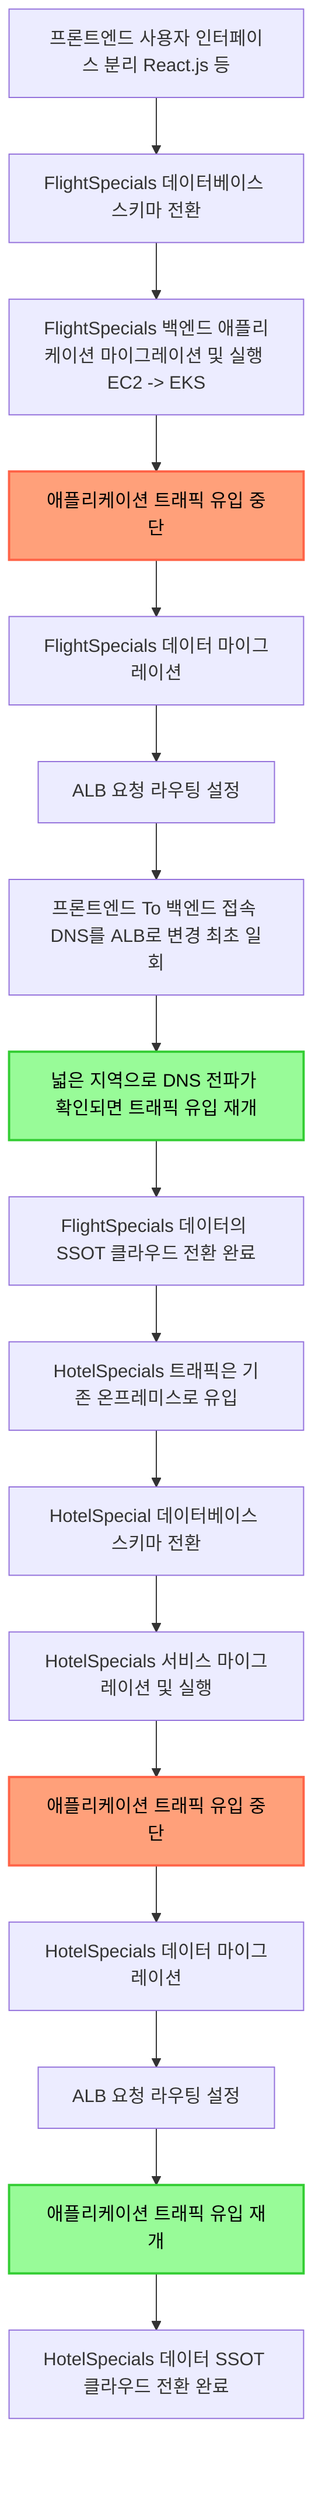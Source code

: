 graph TD
    A[프론트엔드 사용자 인터페이스 분리 React.js 등] --> B[FlightSpecials 데이터베이스 스키마 전환]
    B --> C[FlightSpecials 백엔드 애플리케이션 마이그레이션 및 실행 EC2 -> EKS]
    C --> D[애플리케이션 트래픽 유입 중단]
    D --> E[FlightSpecials 데이터 마이그레이션]
    E --> F[ALB 요청 라우팅 설정]
    F --> G[프론트엔드 To 백엔드 접속 DNS를 ALB로 변경 최초 일회]
    G --> H[넓은 지역으로 DNS 전파가 확인되면 트래픽 유입 재개]
    H --> I[FlightSpecials 데이터의 SSOT 클라우드 전환 완료]
    I --> J[HotelSpecials 트래픽은 기존 온프레미스로 유입]
    J --> K[HotelSpecial 데이터베이스 스키마 전환]
    K --> L[HotelSpecials 서비스 마이그레이션 및 실행]
    L --> M[애플리케이션 트래픽 유입 중단]
    M --> N[HotelSpecials 데이터 마이그레이션]
    N --> O[ALB 요청 라우팅 설정]
    O --> P[애플리케이션 트래픽 유입 재개]
    P --> Q[HotelSpecials 데이터 SSOT 클라우드 전환 완료]

    style D fill:#FFA07A,stroke:#FF6347,stroke-width:2px,color:#000000
    style H fill:#98FB98,stroke:#32CD32,stroke-width:2px,color:#000000
    style M fill:#FFA07A,stroke:#FF6347,stroke-width:2px,color:#000000
    style P fill:#98FB98,stroke:#32CD32,stroke-width:2px,color:#000000